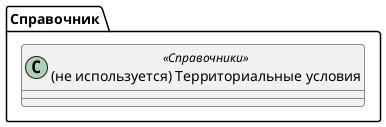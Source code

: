 ﻿@startuml УдалитьТерриториальныеУсловияПФР
'!include templates.wsd
'..\include templates.wsd
class Справочник.УдалитьТерриториальныеУсловияПФР as "(не используется) Территориальные условия" <<Справочники>>
{
}
@enduml
